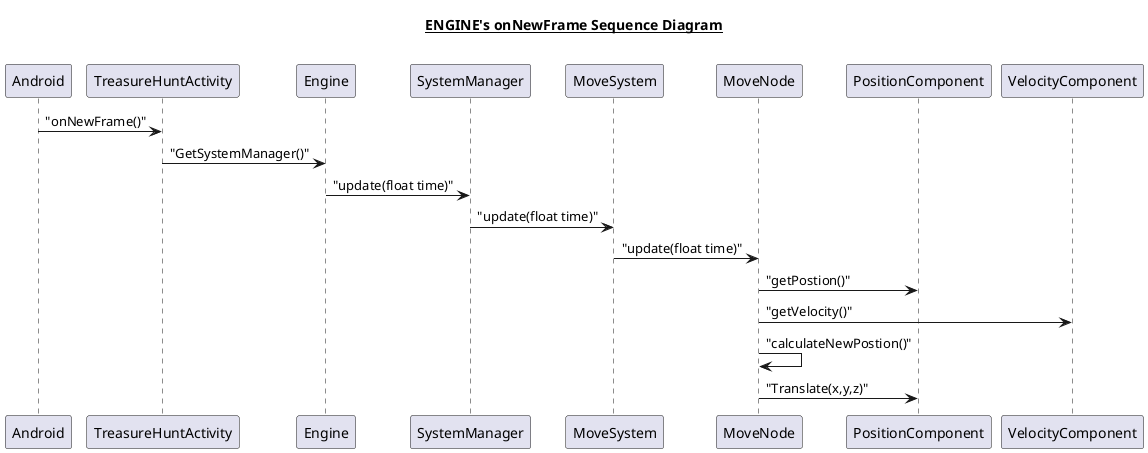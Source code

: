 @startuml

title __ENGINE's onNewFrame Sequence Diagram__\n

'Android
'onNewFrame
'TreasureHuntActivity
'Engine
'SystemManager
'MoveNode
'PositionComponent
'VelocityComponent

participant "Android"

"Android" -> "TreasureHuntActivity": "onNewFrame()"
"TreasureHuntActivity" -> "Engine": "GetSystemManager()"
"Engine" -> "SystemManager": "update(float time)"
"SystemManager" -> "MoveSystem": "update(float time)"
"MoveSystem" -> "MoveNode": "update(float time)"
"MoveNode" -> "PositionComponent": "getPostion()"
"MoveNode" -> "VelocityComponent": "getVelocity()"
"MoveNode" -> "MoveNode": "calculateNewPostion()"
"MoveNode" -> "PositionComponent": "Translate(x,y,z)"

@enduml
